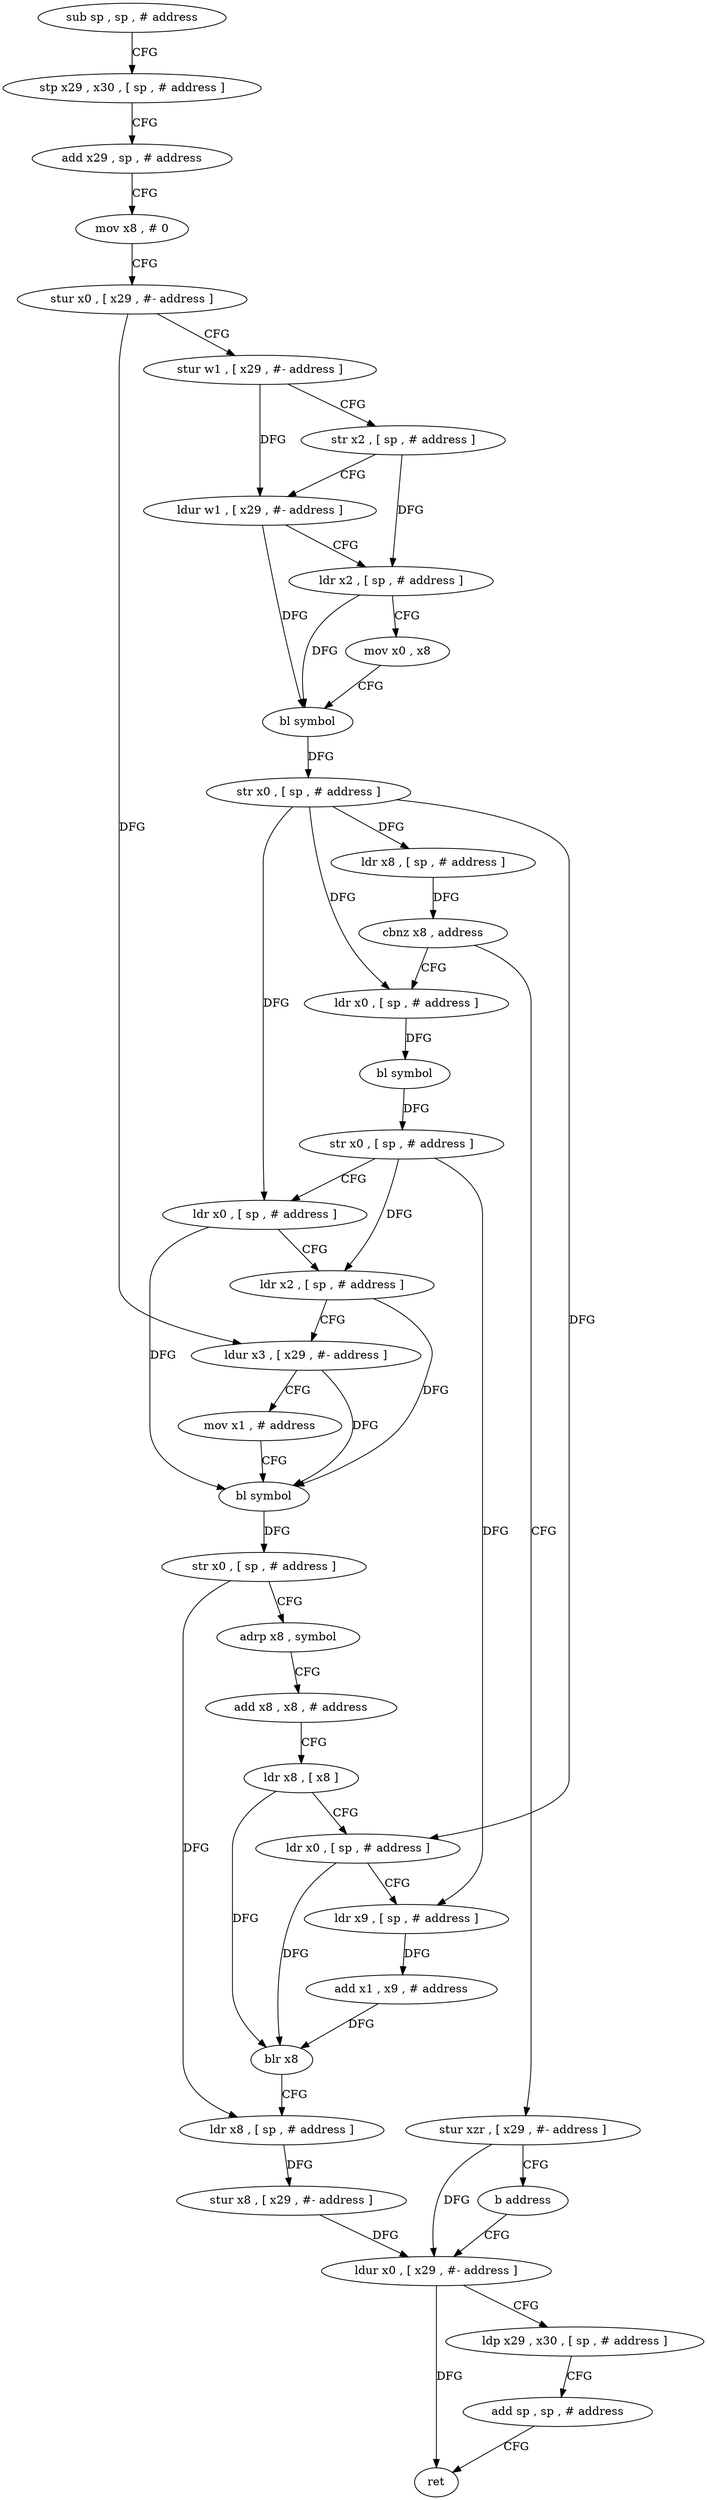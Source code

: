 digraph "func" {
"4279864" [label = "sub sp , sp , # address" ]
"4279868" [label = "stp x29 , x30 , [ sp , # address ]" ]
"4279872" [label = "add x29 , sp , # address" ]
"4279876" [label = "mov x8 , # 0" ]
"4279880" [label = "stur x0 , [ x29 , #- address ]" ]
"4279884" [label = "stur w1 , [ x29 , #- address ]" ]
"4279888" [label = "str x2 , [ sp , # address ]" ]
"4279892" [label = "ldur w1 , [ x29 , #- address ]" ]
"4279896" [label = "ldr x2 , [ sp , # address ]" ]
"4279900" [label = "mov x0 , x8" ]
"4279904" [label = "bl symbol" ]
"4279908" [label = "str x0 , [ sp , # address ]" ]
"4279912" [label = "ldr x8 , [ sp , # address ]" ]
"4279916" [label = "cbnz x8 , address" ]
"4279928" [label = "ldr x0 , [ sp , # address ]" ]
"4279920" [label = "stur xzr , [ x29 , #- address ]" ]
"4279932" [label = "bl symbol" ]
"4279936" [label = "str x0 , [ sp , # address ]" ]
"4279940" [label = "ldr x0 , [ sp , # address ]" ]
"4279944" [label = "ldr x2 , [ sp , # address ]" ]
"4279948" [label = "ldur x3 , [ x29 , #- address ]" ]
"4279952" [label = "mov x1 , # address" ]
"4279956" [label = "bl symbol" ]
"4279960" [label = "str x0 , [ sp , # address ]" ]
"4279964" [label = "adrp x8 , symbol" ]
"4279968" [label = "add x8 , x8 , # address" ]
"4279972" [label = "ldr x8 , [ x8 ]" ]
"4279976" [label = "ldr x0 , [ sp , # address ]" ]
"4279980" [label = "ldr x9 , [ sp , # address ]" ]
"4279984" [label = "add x1 , x9 , # address" ]
"4279988" [label = "blr x8" ]
"4279992" [label = "ldr x8 , [ sp , # address ]" ]
"4279996" [label = "stur x8 , [ x29 , #- address ]" ]
"4280000" [label = "ldur x0 , [ x29 , #- address ]" ]
"4279924" [label = "b address" ]
"4280004" [label = "ldp x29 , x30 , [ sp , # address ]" ]
"4280008" [label = "add sp , sp , # address" ]
"4280012" [label = "ret" ]
"4279864" -> "4279868" [ label = "CFG" ]
"4279868" -> "4279872" [ label = "CFG" ]
"4279872" -> "4279876" [ label = "CFG" ]
"4279876" -> "4279880" [ label = "CFG" ]
"4279880" -> "4279884" [ label = "CFG" ]
"4279880" -> "4279948" [ label = "DFG" ]
"4279884" -> "4279888" [ label = "CFG" ]
"4279884" -> "4279892" [ label = "DFG" ]
"4279888" -> "4279892" [ label = "CFG" ]
"4279888" -> "4279896" [ label = "DFG" ]
"4279892" -> "4279896" [ label = "CFG" ]
"4279892" -> "4279904" [ label = "DFG" ]
"4279896" -> "4279900" [ label = "CFG" ]
"4279896" -> "4279904" [ label = "DFG" ]
"4279900" -> "4279904" [ label = "CFG" ]
"4279904" -> "4279908" [ label = "DFG" ]
"4279908" -> "4279912" [ label = "DFG" ]
"4279908" -> "4279928" [ label = "DFG" ]
"4279908" -> "4279940" [ label = "DFG" ]
"4279908" -> "4279976" [ label = "DFG" ]
"4279912" -> "4279916" [ label = "DFG" ]
"4279916" -> "4279928" [ label = "CFG" ]
"4279916" -> "4279920" [ label = "CFG" ]
"4279928" -> "4279932" [ label = "DFG" ]
"4279920" -> "4279924" [ label = "CFG" ]
"4279920" -> "4280000" [ label = "DFG" ]
"4279932" -> "4279936" [ label = "DFG" ]
"4279936" -> "4279940" [ label = "CFG" ]
"4279936" -> "4279944" [ label = "DFG" ]
"4279936" -> "4279980" [ label = "DFG" ]
"4279940" -> "4279944" [ label = "CFG" ]
"4279940" -> "4279956" [ label = "DFG" ]
"4279944" -> "4279948" [ label = "CFG" ]
"4279944" -> "4279956" [ label = "DFG" ]
"4279948" -> "4279952" [ label = "CFG" ]
"4279948" -> "4279956" [ label = "DFG" ]
"4279952" -> "4279956" [ label = "CFG" ]
"4279956" -> "4279960" [ label = "DFG" ]
"4279960" -> "4279964" [ label = "CFG" ]
"4279960" -> "4279992" [ label = "DFG" ]
"4279964" -> "4279968" [ label = "CFG" ]
"4279968" -> "4279972" [ label = "CFG" ]
"4279972" -> "4279976" [ label = "CFG" ]
"4279972" -> "4279988" [ label = "DFG" ]
"4279976" -> "4279980" [ label = "CFG" ]
"4279976" -> "4279988" [ label = "DFG" ]
"4279980" -> "4279984" [ label = "DFG" ]
"4279984" -> "4279988" [ label = "DFG" ]
"4279988" -> "4279992" [ label = "CFG" ]
"4279992" -> "4279996" [ label = "DFG" ]
"4279996" -> "4280000" [ label = "DFG" ]
"4280000" -> "4280004" [ label = "CFG" ]
"4280000" -> "4280012" [ label = "DFG" ]
"4279924" -> "4280000" [ label = "CFG" ]
"4280004" -> "4280008" [ label = "CFG" ]
"4280008" -> "4280012" [ label = "CFG" ]
}
